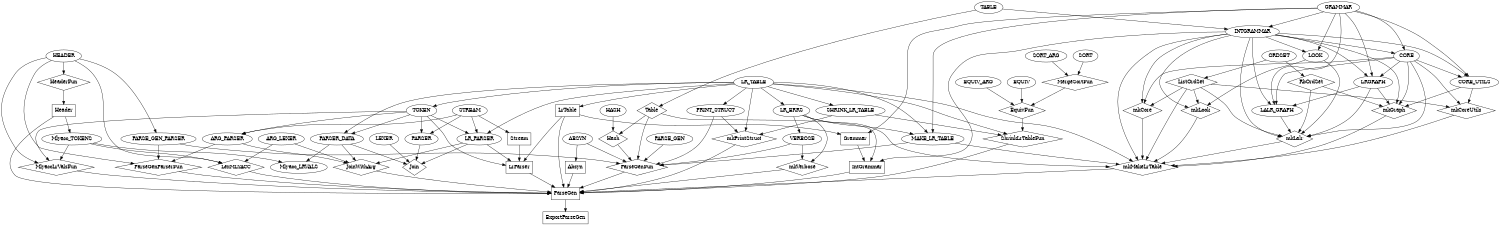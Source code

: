 digraph "MLYacc" {
	graph [	size = "10,7" ];
	node [	label = "\N" ];
	graph [bb = "0,0,3658,660"];
	mkMakeLrTable [shape=diamond, kind=functor, file="src/mklrtable.pkg", pos="2731,168", width="2.33", height="0.67"];
	mkLalr [shape=diamond, kind=functor, file="src/lalr.pkg", pos="3371,252", width="1.28", height="0.67"];
	mkLook [shape=diamond, kind=functor, file="src/look.pkg", pos="2886,336", width="1.39", height="0.67"];
	ListOrdSet [shape=diamond, kind=functor, file="src/utils.pkg", range="8:149", pos="2856,420", width="1.67", height="0.67"];
	mkCore [shape=diamond, kind=functor, file="src/core.pkg", pos="2731,336", width="1.36", height="0.67"];
	mkCoreUtils [shape=diamond, kind=functor, file="src/coreutils.pkg", pos="3060,336", width="1.89", height="0.67"];
	mkGraph [shape=diamond, kind=functor, file="src/graph.pkg", pos="3200,336", width="1.50", height="0.67"];
	LR_ERRS [shape=ellipse, kind=signature, file="src/sigs.pkg", range="278:306", pos="1367,336", width="1.17", height="0.50"];
	LR_TABLE [shape=ellipse, kind=signature, file="src/base.api", range="16:48", pos="1367,420", width="1.31", height="0.50"];
	INTGRAMMAR [shape=ellipse, kind=signature, file="src/sigs.pkg", range="93:131", pos="3116,570", width="1.67", height="0.50"];
	MAKE_LR_TABLE [shape=ellipse, kind=signature, file="src/sigs.pkg", range="343:365", pos="1777,252", width="1.97", height="0.50"];
	mkPrintStruct [shape=diamond, kind=functor, file="src/mkprstruct.pkg", pos="806,252", width="2.00", height="0.67"];
	SHRINK_LR_TABLE [shape=ellipse, kind=signature, file="src/sigs.pkg", range="367:381", pos="960,336", width="2.11", height="0.50"];
	PRINT_STRUCT [shape=ellipse, kind=signature, file="src/sigs.pkg", range="308:323", pos="804,336", width="1.72", height="0.50"];
	ABSYN [shape=ellipse, kind=signature, file="src/absyn.sig", pos="195,252", width="0.97", height="0.50"];
	HASH [shape=ellipse, kind=signature, file="src/utils.api", pos="262,336", width="0.86", height="0.50"];
	TABLE [shape=ellipse, kind=signature, file="src/utils.api", pos="1690,642", width="0.94", height="0.50"];
	ORDSET [shape=ellipse, kind=signature, file="src/utils.api", pos="3079,498", width="1.08", height="0.50"];
	Absyn [shape=box, kind=structure, file="src/absyn.sml", pos="294,168", width="0.75", height="0.50"];
	ExportParseGen [shape=box, kind=structure, file="src/export.pkg", pos="1276,18", width="1.47", height="0.50"];
	ParseGen [shape=box, kind=structure, file="src/link.pkg", pos="1276,90", width="0.92", height="0.50"];
	RbOrdSet [shape=diamond, kind=functor, file="src/utils.pkg", range="151:381", pos="3268,420", width="1.56", height="0.67"];
	CORE [shape=ellipse, kind=signature, file="src/sigs.pkg", range="133:174", pos="3204,498", width="0.83", height="0.50"];
	LRGRAPH [shape=ellipse, kind=signature, file="src/sigs.pkg", range="204:229", pos="3538,420", width="1.22", height="0.50"];
	CORE_UTILS [shape=ellipse, kind=signature, file="src/sigs.pkg", range="176:202", pos="2988,420", width="1.50", height="0.50"];
	ParseGenParserFun [shape=diamond, kind=functor, file="src/parse.pkg", pos="1716,168", width="2.64", height="0.67"];
	HEADER [shape=ellipse, kind=signature, file="src/sigs.pkg", range="3:52", pos="2348,498", width="1.11", height="0.50"];
	ARG_PARSER [shape=ellipse, kind=signature, file="src/base.api", range="276:300", pos="1923,252", width="1.58", height="0.50"];
	PARSE_GEN_PARSER [shape=ellipse, kind=signature, file="src/sigs.pkg", range="54:58", pos="1083,252", width="2.25", height="0.50"];
	EquivFun [shape=diamond, kind=functor, file="src/shrink.pkg", range="78:151", pos="626,336", width="1.56", height="0.67"];
	MergeSortFun [shape=diamond, kind=functor, file="src/shrink.pkg", range="40:76", pos="482,420", width="2.06", height="0.67"];
	EQUIV_ARG [shape=ellipse, kind=signature, file="src/shrink.pkg", range="13:18", pos="626,420", width="1.44", height="0.50"];
	EQUIV [shape=ellipse, kind=signature, file="src/shrink.pkg", range="14:38", pos="729,420", width="0.92", height="0.50"];
	ShrinkLrTableFun [shape=diamond, kind=functor, file="src/shrink.pkg", range="153:220", pos="626,252", width="2.50", height="0.67"];
	SORT [shape=ellipse, kind=signature, file="src/shrink.pkg", range="8:12", pos="452,498", width="0.83", height="0.50"];
	SORT_ARG [shape=ellipse, kind=signature, file="src/shrink.pkg", range="i3:7", pos="548,498", width="1.33", height="0.50"];
	Stream [shape=box, kind=structure, file="src/stream.pkg", pos="1323,252", width="0.75", height="0.50"];
	STREAM [shape=ellipse, kind=signature, file="src/base.api", range="7:14", pos="1543,336", width="1.11", height="0.50"];
	Hash [shape=diamond, kind=functor, file="src/utils.pkg", range="482:501", pos="285,252", width="1.03", height="0.67"];
	Table [shape=diamond, kind=functor, file="src/utils.pkg", range="383:477", pos="350,336", width="1.08", height="0.67"];
	Mlyacc_TOKENS [shape=ellipse, kind=signature, file="src/yacc.grm.api", range="1:46", pos="2440,252", width="1.78", height="0.50"];
	Header [shape=box, kind=structure, file="src/hdr.pkg", range="103:103", pos="2561,336", width="0.75", height="0.50"];
	Mlyacc_LRVALS [shape=ellipse, kind=signature, file="src/yacc.grm.api", range="47:53", pos="2084,168", width="1.75", height="0.50"];
	PARSER_DATA [shape=ellipse, kind=signature, file="src/base.api", range="164:229", pos="2059,252", width="1.69", height="0.50"];
	IntGrammar [shape=box, kind=structure, file="src/grammar.pkg", pos="79,168", width="1.14", height="0.50"];
	Grammar [shape=box, kind=structure, file="src/grammar.pkg", pos="109,252", width="0.92", height="0.50"];
	LrTable [shape=box, kind=structure, file="src/lrtable.pkg", pos="1254,336", width="0.81", height="0.50"];
	GRAMMAR [shape=ellipse, kind=signature, file="src/sigs.pkg", range="65:91", pos="3160,642", width="1.36", height="0.50"];
	LrParser [shape=box, kind=structure, file="src/parser1.pkg", pos="1323,168", width="0.86", height="0.50"];
	LR_PARSER [shape=ellipse, kind=signature, file="src/base.api", range="86:122", pos="1543,252", width="1.42", height="0.50"];
	TOKEN [shape=ellipse, kind=signature, file="src/base.api", range="51:84", pos="1674,336", width="0.97", height="0.50"];
	mkVerbose [shape=diamond, kind=functor, file="src/verbose.pkg", pos="1140,168", width="1.72", height="0.67"];
	VERBOSE [shape=ellipse, kind=signature, file="src/sigs.pkg", range="325:341", pos="940,252", width="1.22", height="0.50"];
	MlyaccLrValsFun [shape=diamond, kind=functor, file="src/yacc.grm.pkg", pos="2276,168", width="2.47", height="0.67"];
	LexMLYACC [shape=diamond, kind=functor, file="src/yacc-lex.pkg", pos="2457,168", width="2.06", height="0.67"];
	ARG_LEXER [shape=ellipse, kind=signature, file="src/base.api", range="147:162", pos="2229,252", width="1.47", height="0.50"];
	LEXER [shape=ellipse, kind=signature, file="src/base.api", range="124:145", pos="1440,252", width="0.94", height="0.50"];
	PARSER [shape=ellipse, kind=signature, file="src/base.api", range="231:274", pos="1650,252", width="1.06", height="0.50"];
	HeaderFun [shape=diamond, kind=functor, file="src/hdr.pkg", range="3:101", pos="2565,420", width="1.69", height="0.67"];
	Join [shape=diamond, kind=functor, file="src/join.pkg", range="3:48", pos="1556,168", width="0.92", height="0.67"];
	JoinWithArg [shape=diamond, kind=functor, file="src/join.pkg", range="50:96", pos="1923,168", width="1.89", height="0.67"];
	LOOK [shape=ellipse, kind=signature, file="src/sigs.pkg", range="231:247", pos="3487,498", width="0.86", height="0.50"];
	LALR_GRAPH [shape=ellipse, kind=signature, file="src/sigs.pkg", range="249:276", pos="3475,336", width="1.58", height="0.50"];
	ParseGenFun [shape=diamond, kind=functor, file="src/yacc.pkg", pos="508,168", width="1.94", height="0.67"];
	PARSE_GEN [shape=ellipse, kind=signature, file="src/sigs.pkg", range="60:63", pos="429,252", width="1.42", height="0.50"];
	mkLalr -> mkMakeLrTable [pos="e,2789,176 3334,247 3229,233 2930,194 2797,177"];
	mkLook -> mkMakeLrTable [pos="e,2759,184 2877,316 2865,291 2844,248 2825,228 2818,220 2788,202 2765,187"];
	ListOrdSet -> mkMakeLrTable [pos="e,2742,189 2846,400 2824,355 2770,247 2745,196"];
	mkCore -> mkMakeLrTable [pos="e,2731,192 2731,312 2731,282 2731,231 2731,199"];
	mkCoreUtils -> mkMakeLrTable [pos="e,2763,183 3033,321 2990,298 2906,253 2857,228 2834,216 2797,199 2769,186"];
	mkGraph -> mkMakeLrTable [pos="e,2772,180 3172,324 3161,320 3149,315 3140,312 3066,283 2993,254 2919,228 2882,215 2823,196 2781,183"];
	LR_ERRS -> mkMakeLrTable [pos="e,2703,184 1406,329 1442,321 1491,312 1491,312 1832,294 2176,315 2516,276 2544,272 2643,218 2696,188"];
	LR_TABLE -> mkMakeLrTable [pos="e,2711,187 1414,420 1595,419 2250,411 2600,360 2648,352 2639,268 2667,228 2667,228 2687,209 2705,192"];
	INTGRAMMAR -> mkMakeLrTable [pos="e,2718,189 3056,568 2959,563 2863,545 2772,516 2712,497 2692,418 2670,360 2653,315 2692,235 2715,194"];
	MAKE_LR_TABLE -> mkMakeLrTable [pos="e,2675,176 1817,237 1830,233 1844,229 1854,228 2083,210 2313,207 2543,192 2576,189 2628,183 2669,177"];
	SHRINK_LR_TABLE -> mkPrintStruct [pos="e,834,267 930,319 905,306 869,286 842,272"];
	LR_TABLE -> mkPrintStruct [pos="e,843,264 1332,408 1268,385 1128,336 1048,312 994,296 938,289 884,276 875,273 861,269 849,266"];
	PRINT_STRUCT -> mkPrintStruct [pos="e,805,276 804,318 804,309 805,296 805,285"];
	ABSYN -> Absyn [pos="e,273,186 213,237 228,224 249,206 267,191"];
	ParseGen -> ExportParseGen [pos="e,1276,36 1276,72 1276,64 1276,54 1276,45"];
	RbOrdSet -> mkGraph [pos="e,3214,354 3253,402 3244,390 3231,374 3219,360"];
	CORE -> mkGraph [pos="e,3201,360 3204,480 3203,452 3202,400 3201,367"];
	INTGRAMMAR -> mkGraph [pos="e,3192,357 3122,552 3137,511 3173,411 3190,363"];
	LRGRAPH -> mkGraph [pos="e,3235,345 3500,411 3437,396 3311,364 3244,347"];
	CORE_UTILS -> mkGraph [pos="e,3171,347 3023,406 3061,390 3124,366 3163,350"];
	HEADER -> ParseGenParserFun [pos="e,1769,179 2334,481 2299,440 2212,335 2164,276 2151,260 2150,232 2132,228 2038,203 1939,205 1843,192 1825,189 1799,184 1775,180"];
	ARG_PARSER -> ParseGenParserFun [pos="e,1752,183 1888,238 1853,224 1799,201 1760,186"];
	PARSE_GEN_PARSER -> ParseGenParserFun [pos="e,1666,179 1154,243 1196,238 1249,232 1284,228 1389,215 1495,206 1601,192 1616,189 1639,185 1660,180"];
	MergeSortFun -> EquivFun [pos="e,602,350 509,404 533,390 571,368 597,353"];
	EQUIV_ARG -> EquivFun [pos="e,626,360 626,402 626,392 626,378 626,366"];
	EQUIV -> EquivFun [pos="e,645,352 711,405 694,392 670,372 651,357"];
	EquivFun -> ShrinkLrTableFun [pos="e,626,276 626,312 626,304 626,294 626,285"];
	SHRINK_LR_TABLE -> ShrinkLrTableFun [pos="e,673,264 914,322 901,318 888,314 878,312 826,298 773,288 722,276 710,273 694,269 679,265"];
	LR_TABLE -> ShrinkLrTableFun [pos="e,648,270 1320,417 1204,409 898,386 730,360 710,356 707,326 694,312 685,302 669,288 655,276"];
	SORT -> MergeSortFun [pos="e,474,441 459,480 463,471 467,460 471,450"];
	SORT_ARG -> MergeSortFun [pos="e,498,439 533,481 525,471 514,457 504,446"];
	STREAM -> Stream [pos="e,1350,270 1510,326 1469,313 1401,291 1361,276 1360,276 1359,275 1358,275"];
	Table -> Hash [pos="e,298,268 337,319 327,306 313,289 303,275"];
	HASH -> Hash [pos="e,280,273 267,318 270,307 274,294 278,281"];
	ORDSET -> ListOrdSet [pos="e,2888,431 3048,487 3008,473 2941,449 2897,434"];
	TABLE -> Table [pos="e,351,360 1656,641 1492,634 778,600 410,516 366,505 354,415 351,366"];
	ORDSET -> RbOrdSet [pos="e,3239,432 3108,486 3142,472 3196,450 3232,435"];
	Header -> Mlyacc_TOKENS [pos="e,2464,269 2535,318 2516,305 2491,287 2471,274"];
	Mlyacc_TOKENS -> Mlyacc_LRVALS [pos="e,2130,180 2390,241 2331,227 2233,205 2175,192 2165,189 2150,185 2136,182"];
	PARSER_DATA -> Mlyacc_LRVALS [pos="e,2079,186 2064,234 2068,223 2072,207 2076,194"];
	Table -> IntGrammar [pos="e,71,186 330,324 320,318 309,312 305,312 226,295 141,302 64,276 41,268 56,222 68,192"];
	Grammar -> IntGrammar [pos="e,86,186 102,234 98,222 93,207 89,194"];
	INTGRAMMAR -> IntGrammar [pos="e,69,186 3056,570 2735,567 1213,554 410,516 342,512 10,488 10,420 10,420 10,420 10,336 10,298 31,263 45,228 45,228 56,210 65,193"];
	LrTable -> Grammar [pos="e,133,270 1225,332 1181,325 1097,314 1048,312 748,295 447,295 148,276 145,276 142,275 138,273"];
	GRAMMAR -> Grammar [pos="e,116,270 3111,642 2722,639 156,614 156,498 156,498 156,498 156,420 156,379 133,313 119,277"];
	LR_TABLE -> LrTable [pos="e,1278,354 1345,404 1328,391 1304,373 1285,359"];
	LrTable -> LrParser [pos="e,1309,186 1258,318 1263,294 1274,251 1284,228 1288,217 1297,203 1306,191"];
	Stream -> LrParser [pos="e,1323,186 1323,234 1323,223 1323,207 1323,194"];
	LR_PARSER -> LrParser [pos="e,1354,179 1511,238 1502,234 1493,230 1486,228 1452,215 1398,195 1362,182"];
	TOKEN -> LrParser [pos="e,1334,186 1645,326 1628,321 1608,315 1595,312 1528,297 1454,307 1394,276 1387,272 1357,223 1338,192"];
	VERBOSE -> mkVerbose [pos="e,1109,180 968,238 976,234 984,230 990,228 1020,215 1068,196 1102,183"];
	LR_ERRS -> mkVerbose [pos="e,1161,184 1346,320 1304,289 1214,222 1167,188"];
	HEADER -> MlyaccLrValsFun [pos="e,2293,188 2347,480 2343,432 2332,299 2317,228 2315,218 2307,206 2299,195"];
	Mlyacc_TOKENS -> MlyaccLrValsFun [pos="e,2307,184 2409,236 2382,222 2342,202 2313,187"];
	TOKEN -> MlyaccLrValsFun [pos="e,2286,190 1709,334 1813,327 2125,305 2294,276 2317,271 2302,227 2289,196"];
	HEADER -> LexMLYACC [pos="e,2478,185 2362,481 2394,441 2476,338 2516,276 2524,262 2523,242 2516,228 2509,216 2496,203 2484,191"];
	ARG_LEXER -> LexMLYACC [pos="e,2422,181 2265,239 2306,224 2373,199 2416,183"];
	Mlyacc_TOKENS -> LexMLYACC [pos="e,2453,191 2444,234 2446,224 2449,211 2451,199"];
	TOKEN -> ARG_PARSER [pos="e,1887,266 1704,326 1745,313 1817,290 1860,276 1866,274 1873,271 1881,268"];
	STREAM -> ARG_PARSER [pos="e,1885,265 1577,326 1597,320 1620,313 1627,312 1704,297 1782,291 1860,276 1866,275 1872,272 1877,270"];
	LR_TABLE -> LR_PARSER [pos="e,1525,269 1385,403 1417,372 1486,307 1520,273"];
	TOKEN -> LR_PARSER [pos="e,1568,268 1652,322 1631,309 1599,288 1576,273"];
	STREAM -> LR_PARSER [pos="e,1543,270 1543,318 1543,307 1543,291 1543,278"];
	TOKEN -> PARSER [pos="e,1655,270 1669,318 1666,307 1661,291 1657,278"];
	STREAM -> PARSER [pos="e,1630,267 1563,320 1580,307 1605,287 1624,272"];
	LR_TABLE -> TOKEN [pos="e,1651,350 1408,411 1465,399 1568,376 1628,360 1633,358 1639,356 1645,353"];
	LR_TABLE -> PARSER_DATA [pos="e,2036,269 1414,417 1535,408 1865,377 2030,273"];
	TOKEN -> PARSER_DATA [pos="e,2022,266 1707,330 1780,316 1951,285 1992,276 1998,274 2007,271 2016,268"];
	ListOrdSet -> mkCoreUtils [pos="e,3028,349 2886,408 2922,393 2983,367 3023,351"];
	CORE -> mkCoreUtils [pos="e,3076,354 3190,482 3165,454 3113,395 3082,361"];
	CORE_UTILS -> mkCoreUtils [pos="e,3044,355 3003,403 3013,391 3027,375 3039,361"];
	ListOrdSet -> mkCore [pos="e,2752,350 2833,405 2812,392 2781,370 2759,355"];
	CORE -> mkCore [pos="e,2736,358 3176,491 3155,486 3131,480 3130,480 3014,465 2893,483 2784,444 2760,435 2745,393 2738,364"];
	INTGRAMMAR -> mkCore [pos="e,2728,359 3059,564 2969,552 2797,521 2740,444 2727,427 2726,392 2727,367"];
	HEADER -> HeaderFun [pos="e,2533,431 2380,487 2419,473 2486,448 2527,433"];
	HeaderFun -> Header [pos="e,2562,354 2564,396 2563,386 2563,373 2563,362"];
	LR_PARSER -> Join [pos="e,1553,190 1546,234 1548,224 1550,210 1552,198"];
	LEXER -> Join [pos="e,1539,180 1460,237 1480,223 1511,200 1532,185"];
	PARSER -> Join [pos="e,1571,181 1632,236 1616,222 1594,201 1577,186"];
	PARSER_DATA -> Join [pos="e,1575,178 2024,237 2013,233 2001,229 1992,228 1864,211 1736,209 1609,192 1602,190 1593,187 1583,182"];
	ARG_PARSER -> JoinWithArg [pos="e,1923,192 1923,234 1923,225 1923,213 1923,201"];
	ARG_LEXER -> JoinWithArg [pos="e,1961,179 2195,238 2184,234 2173,230 2165,228 2113,213 2060,204 2009,192 1998,188 1982,184 1967,180"];
	LR_PARSER -> JoinWithArg [pos="e,1883,178 1573,237 1582,233 1592,230 1600,228 1673,212 1748,205 1823,192 1837,189 1858,184 1877,179"];
	PARSER_DATA -> JoinWithArg [pos="e,1948,183 2032,236 2010,223 1979,203 1956,188"];
	ListOrdSet -> mkLalr [pos="e,3333,256 2881,406 2902,393 2931,374 2948,360 2962,347 2961,316 2980,312 3074,288 3245,266 3326,257"];
	RbOrdSet -> mkLalr [pos="e,3360,270 3280,401 3299,370 3335,311 3356,277"];
	LOOK -> mkLalr [pos="e,3405,258 3513,488 3539,478 3576,461 3594,444 3626,413 3604,336 3567,312 3529,287 3457,269 3411,259"];
	CORE -> mkLalr [pos="e,3371,276 3220,483 3254,464 3313,477 3336,444 3361,407 3368,329 3371,285"];
	INTGRAMMAR -> mkLalr [pos="e,3369,275 3149,555 3219,526 3304,509 3336,444 3355,403 3365,327 3368,284"];
	LRGRAPH -> mkLalr [pos="e,3402,260 3544,402 3553,375 3565,326 3544,312 3511,291 3451,273 3410,262"];
	LALR_GRAPH -> mkLalr [pos="e,3389,267 3454,319 3437,305 3414,286 3395,272"];
	mkVerbose -> ParseGen [pos="e,1245,108 1165,154 1186,142 1215,126 1238,112"];
	ParseGenFun -> ParseGen [pos="e,1243,93 558,161 603,156 666,148 706,144 858,128 1135,103 1237,94"];
	JoinWithArg -> ParseGen [pos="e,1309,93 1885,157 1864,152 1840,146 1823,144 1678,127 1419,102 1318,94"];
	LexMLYACC -> ParseGen [pos="e,1309,91 2423,155 2407,150 2389,144 2377,144 2063,122 1480,98 1318,91"];
	mkPrintStruct -> ParseGen [pos="e,1243,98 837,238 890,214 1000,166 1066,144 1090,135 1181,113 1236,100"];
	ShrinkLrTableFun -> ParseGen [pos="e,1243,95 662,238 726,213 859,163 939,144 981,133 1156,108 1236,96"];
	ParseGenParserFun -> ParseGen [pos="e,1309,95 1666,157 1643,152 1618,147 1601,144 1520,129 1382,107 1315,96"];
	MlyaccLrValsFun -> ParseGen [pos="e,1309,92 2229,156 2205,151 2178,145 2159,144 1912,124 1456,100 1317,92"];
	mkMakeLrTable -> ParseGen [pos="e,1309,90 2683,158 2652,152 2613,145 2587,144 2163,121 1740,92 1316,90"];
	Header -> ParseGen [pos="e,1309,90 2565,318 2574,272 2594,154 2543,144 2359,108 1513,93 1317,90"];
	LrTable -> ParseGen [pos="e,1274,108 1256,318 1260,274 1269,164 1273,115"];
	LrParser -> ParseGen [pos="e,1287,108 1312,150 1305,139 1298,127 1291,115"];
	IntGrammar -> ParseGen [pos="e,1243,92 120,161 160,155 218,146 255,144 544,124 1080,99 1234,92"];
	Absyn -> ParseGen [pos="e,1243,92 321,162 351,155 397,146 426,144 663,124 1099,100 1235,92"];
	ListOrdSet -> mkLook [pos="e,2879,357 2864,399 2867,389 2872,376 2876,365"];
	LOOK -> mkLook [pos="e,2914,347 3457,493 3398,484 3270,463 3200,444 3121,423 2988,374 2923,350"];
	INTGRAMMAR -> mkLook [pos="e,2860,348 3075,557 3005,533 2861,484 2784,444 2769,436 2773,407 2784,396 2799,380 2829,363 2852,352"];
	LR_TABLE -> SHRINK_LR_TABLE [pos="e,1018,348 1325,411 1254,396 1110,367 1026,350"];
	INTGRAMMAR -> LOOK [pos="e,3463,510 3170,562 3242,551 3369,530 3445,516 3448,515 3453,514 3457,512"];
	GRAMMAR -> LOOK [pos="e,3469,513 3199,631 3262,612 3389,570 3462,518"];
	LR_ERRS -> VERBOSE [pos="e,966,267 1336,324 1322,319 1306,313 1295,312 1193,295 1090,293 990,276 985,275 980,273 975,271"];
	LR_TABLE -> LR_ERRS [pos="e,1367,354 1367,402 1367,391 1367,375 1367,362"];
	INTGRAMMAR -> CORE [pos="e,3186,513 3137,553 3150,543 3166,529 3180,518"];
	GRAMMAR -> CORE [pos="e,3201,516 3171,624 3177,613 3185,598 3188,588 3192,570 3197,544 3200,524"];
	TABLE -> INTGRAMMAR [pos="e,3057,573 1724,640 1910,630 2800,586 3051,573"];
	GRAMMAR -> INTGRAMMAR [pos="e,3127,588 3149,624 3143,615 3137,605 3132,595"];
	LR_TABLE -> MAKE_LR_TABLE [pos="e,1739,267 1401,407 1464,388 1533,385 1595,360 1612,352 1610,321 1627,312 1627,312 1688,287 1733,269"];
	LR_ERRS -> MAKE_LR_TABLE [pos="e,1734,266 1405,328 1432,323 1468,316 1491,312 1560,299 1630,290 1700,276 1707,274 1718,271 1728,268"];
	GRAMMAR -> MAKE_LR_TABLE [pos="e,1787,270 3111,641 2872,633 1837,595 1838,498 1838,498 1838,498 1838,420 1837,378 1807,312 1790,277"];
	CORE -> LRGRAPH [pos="e,3500,430 3232,492 3282,481 3385,457 3445,444 3458,440 3477,436 3494,432"];
	INTGRAMMAR -> LRGRAPH [pos="e,3513,435 3160,558 3240,539 3326,538 3407,516 3423,511 3430,490 3444,480 3459,468 3485,452 3506,439"];
	GRAMMAR -> LRGRAPH [pos="e,3540,438 3206,636 3289,622 3463,587 3530,516 3542,502 3543,469 3541,446"];
	CORE -> CORE_UTILS [pos="e,3024,433 3178,489 3141,476 3074,451 3030,435"];
	INTGRAMMAR -> CORE_UTILS [pos="e,2993,438 3084,555 3064,544 3040,530 3028,516 3014,500 3003,468 2995,445"];
	GRAMMAR -> CORE_UTILS [pos="e,2990,438 3125,629 3099,619 3063,603 3044,588 3010,562 2996,486 2991,446"];
	HEADER -> PARSE_GEN_PARSER [pos="e,1097,270 2308,497 2135,492 1456,473 1308,444 1233,430 1142,325 1102,276"];
	LR_TABLE -> PRINT_STRUCT [pos="e,840,351 1322,415 1226,404 999,379 872,360 865,359 855,356 846,353"];
	CORE -> LALR_GRAPH [pos="e,3468,354 3224,484 3278,458 3353,475 3407,444 3430,430 3451,389 3464,362"];
	INTGRAMMAR -> LALR_GRAPH [pos="e,3470,354 3154,556 3223,536 3299,538 3369,516 3384,511 3388,491 3400,480 3413,466 3434,460 3443,444 3443,443 3458,392 3468,361"];
	LRGRAPH -> LALR_GRAPH [pos="e,3488,354 3525,403 3516,390 3503,374 3493,361"];
	GRAMMAR -> LALR_GRAPH [pos="e,3511,350 3209,640 3294,634 3379,614 3460,588 3497,576 3525,544 3552,516 3580,484 3625,424 3594,396 3577,381 3546,365 3520,354"];
	Hash -> ParseGenFun [pos="e,472,180 305,241 315,236 326,231 333,228 368,215 427,195 467,182"];
	Table -> ParseGenFun [pos="e,476,181 349,313 348,286 350,245 366,228 366,228 429,202 470,183"];
	PARSE_GEN -> ParseGenFun [pos="e,491,186 445,235 457,223 473,206 485,192"];
	VERBOSE -> ParseGenFun [pos="e,558,175 915,237 906,233 897,229 890,228 801,211 647,187 565,176"];
	MAKE_LR_TABLE -> ParseGenFun [pos="e,570,171 1738,237 1725,232 1710,228 1700,228 1374,206 781,180 578,171"];
	ABSYN -> ParseGenFun [pos="e,464,177 218,238 226,233 234,228 236,228 296,212 398,190 459,178"];
	PARSE_GEN_PARSER -> ParseGenFun [pos="e,561,174 1036,237 1022,233 1007,229 996,228 876,210 668,186 567,175"];
	PRINT_STRUCT -> ParseGenFun [pos="e,506,192 755,325 734,320 710,315 694,312 637,299 569,311 524,276 507,263 504,227 506,201"];
}
